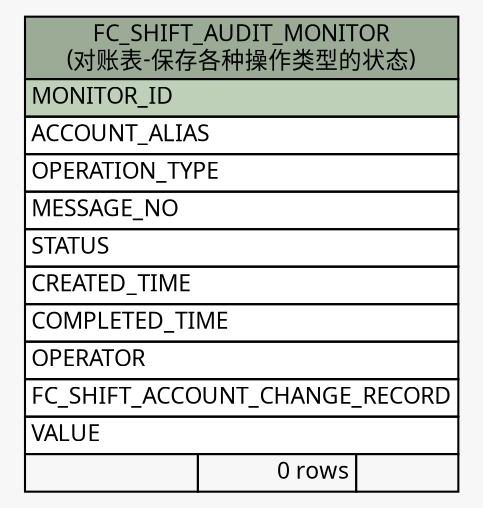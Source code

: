 // dot 2.26.0 on Linux 2.6.32-504.8.1.el6.x86_64
// SchemaSpy rev Unknown
digraph "FC_SHIFT_AUDIT_MONITOR" {
  graph [
    rankdir="RL"
    bgcolor="#f7f7f7"
    nodesep="0.18"
    ranksep="0.46"
    fontname="Microsoft YaHei"
    fontsize="11"
  ];
  node [
    fontname="Microsoft YaHei"
    fontsize="11"
    shape="plaintext"
  ];
  edge [
    arrowsize="0.8"
  ];
  "FC_SHIFT_AUDIT_MONITOR" [
    label=<
    <TABLE BORDER="0" CELLBORDER="1" CELLSPACING="0" BGCOLOR="#ffffff">
      <TR><TD COLSPAN="3" BGCOLOR="#9bab96" ALIGN="CENTER">FC_SHIFT_AUDIT_MONITOR<br/>(对账表-保存各种操作类型的状态)</TD></TR>
      <TR><TD PORT="MONITOR_ID" COLSPAN="3" BGCOLOR="#bed1b8" ALIGN="LEFT">MONITOR_ID</TD></TR>
      <TR><TD PORT="ACCOUNT_ALIAS" COLSPAN="3" ALIGN="LEFT">ACCOUNT_ALIAS</TD></TR>
      <TR><TD PORT="OPERATION_TYPE" COLSPAN="3" ALIGN="LEFT">OPERATION_TYPE</TD></TR>
      <TR><TD PORT="MESSAGE_NO" COLSPAN="3" ALIGN="LEFT">MESSAGE_NO</TD></TR>
      <TR><TD PORT="STATUS" COLSPAN="3" ALIGN="LEFT">STATUS</TD></TR>
      <TR><TD PORT="CREATED_TIME" COLSPAN="3" ALIGN="LEFT">CREATED_TIME</TD></TR>
      <TR><TD PORT="COMPLETED_TIME" COLSPAN="3" ALIGN="LEFT">COMPLETED_TIME</TD></TR>
      <TR><TD PORT="OPERATOR" COLSPAN="3" ALIGN="LEFT">OPERATOR</TD></TR>
      <TR><TD PORT="FC_SHIFT_ACCOUNT_CHANGE_RECORD" COLSPAN="3" ALIGN="LEFT">FC_SHIFT_ACCOUNT_CHANGE_RECORD</TD></TR>
      <TR><TD PORT="VALUE" COLSPAN="3" ALIGN="LEFT">VALUE</TD></TR>
      <TR><TD ALIGN="LEFT" BGCOLOR="#f7f7f7">  </TD><TD ALIGN="RIGHT" BGCOLOR="#f7f7f7">0 rows</TD><TD ALIGN="RIGHT" BGCOLOR="#f7f7f7">  </TD></TR>
    </TABLE>>
    URL="tables/FC_SHIFT_AUDIT_MONITOR.html"
    tooltip="FC_SHIFT_AUDIT_MONITOR"
  ];
}
